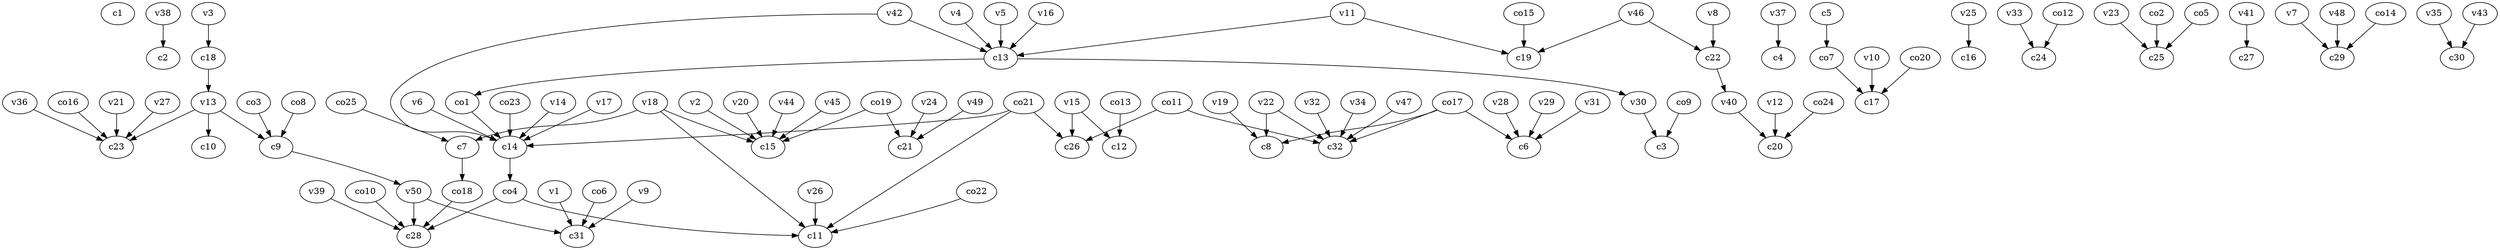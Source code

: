strict digraph  {
c1;
c2;
c3;
c4;
c5;
c6;
c7;
c8;
c9;
c10;
c11;
c12;
c13;
c14;
c15;
c16;
c17;
c18;
c19;
c20;
c21;
c22;
c23;
c24;
c25;
c26;
c27;
c28;
c29;
c30;
c31;
c32;
v1;
v2;
v3;
v4;
v5;
v6;
v7;
v8;
v9;
v10;
v11;
v12;
v13;
v14;
v15;
v16;
v17;
v18;
v19;
v20;
v21;
v22;
v23;
v24;
v25;
v26;
v27;
v28;
v29;
v30;
v31;
v32;
v33;
v34;
v35;
v36;
v37;
v38;
v39;
v40;
v41;
v42;
v43;
v44;
v45;
v46;
v47;
v48;
v49;
v50;
co1;
co2;
co3;
co4;
co5;
co6;
co7;
co8;
co9;
co10;
co11;
co12;
co13;
co14;
co15;
co16;
co17;
co18;
co19;
co20;
co21;
co22;
co23;
co24;
co25;
c5 -> co7  [weight=1];
c7 -> co18  [weight=1];
c9 -> v50  [weight=1];
c13 -> co1  [weight=1];
c13 -> v30  [weight=1];
c14 -> co4  [weight=1];
c18 -> v13  [weight=1];
c22 -> v40  [weight=1];
v1 -> c31  [weight=1];
v2 -> c15  [weight=1];
v3 -> c18  [weight=1];
v4 -> c13  [weight=1];
v5 -> c13  [weight=1];
v6 -> c14  [weight=1];
v7 -> c29  [weight=1];
v8 -> c22  [weight=1];
v9 -> c31  [weight=1];
v10 -> c17  [weight=1];
v11 -> c19  [weight=1];
v11 -> c13  [weight=1];
v12 -> c20  [weight=1];
v13 -> c10  [weight=1];
v13 -> c23  [weight=1];
v13 -> c9  [weight=1];
v14 -> c14  [weight=1];
v15 -> c26  [weight=1];
v15 -> c12  [weight=1];
v16 -> c13  [weight=1];
v17 -> c14  [weight=1];
v18 -> c15  [weight=1];
v18 -> c11  [weight=1];
v18 -> c7  [weight=1];
v19 -> c8  [weight=1];
v20 -> c15  [weight=1];
v21 -> c23  [weight=1];
v22 -> c32  [weight=1];
v22 -> c8  [weight=1];
v23 -> c25  [weight=1];
v24 -> c21  [weight=1];
v25 -> c16  [weight=1];
v26 -> c11  [weight=1];
v27 -> c23  [weight=1];
v28 -> c6  [weight=1];
v29 -> c6  [weight=1];
v30 -> c3  [weight=1];
v31 -> c6  [weight=1];
v32 -> c32  [weight=1];
v33 -> c24  [weight=1];
v34 -> c32  [weight=1];
v35 -> c30  [weight=1];
v36 -> c23  [weight=1];
v37 -> c4  [weight=1];
v38 -> c2  [weight=1];
v39 -> c28  [weight=1];
v40 -> c20  [weight=1];
v41 -> c27  [weight=1];
v42 -> c13  [weight=1];
v42 -> c14  [weight=1];
v43 -> c30  [weight=1];
v44 -> c15  [weight=1];
v45 -> c15  [weight=1];
v46 -> c19  [weight=1];
v46 -> c22  [weight=1];
v47 -> c32  [weight=1];
v48 -> c29  [weight=1];
v49 -> c21  [weight=1];
v50 -> c31  [weight=1];
v50 -> c28  [weight=1];
co1 -> c14  [weight=1];
co2 -> c25  [weight=1];
co3 -> c9  [weight=1];
co4 -> c11  [weight=1];
co4 -> c28  [weight=1];
co5 -> c25  [weight=1];
co6 -> c31  [weight=1];
co7 -> c17  [weight=1];
co8 -> c9  [weight=1];
co9 -> c3  [weight=1];
co10 -> c28  [weight=1];
co11 -> c32  [weight=1];
co11 -> c26  [weight=1];
co12 -> c24  [weight=1];
co13 -> c12  [weight=1];
co14 -> c29  [weight=1];
co15 -> c19  [weight=1];
co16 -> c23  [weight=1];
co17 -> c32  [weight=1];
co17 -> c6  [weight=1];
co17 -> c8  [weight=1];
co18 -> c28  [weight=1];
co19 -> c21  [weight=1];
co19 -> c15  [weight=1];
co20 -> c17  [weight=1];
co21 -> c26  [weight=1];
co21 -> c11  [weight=1];
co21 -> c14  [weight=1];
co22 -> c11  [weight=1];
co23 -> c14  [weight=1];
co24 -> c20  [weight=1];
co25 -> c7  [weight=1];
}
